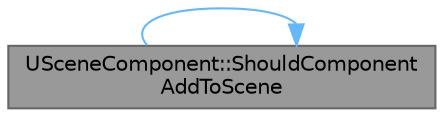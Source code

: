 digraph "USceneComponent::ShouldComponentAddToScene"
{
 // INTERACTIVE_SVG=YES
 // LATEX_PDF_SIZE
  bgcolor="transparent";
  edge [fontname=Helvetica,fontsize=10,labelfontname=Helvetica,labelfontsize=10];
  node [fontname=Helvetica,fontsize=10,shape=box,height=0.2,width=0.4];
  rankdir="LR";
  Node1 [id="Node000001",label="USceneComponent::ShouldComponent\lAddToScene",height=0.2,width=0.4,color="gray40", fillcolor="grey60", style="filled", fontcolor="black",tooltip="Looking at various values of the component, determines if this component should be added to the scene..."];
  Node1 -> Node1 [id="edge1_Node000001_Node000001",color="steelblue1",style="solid",tooltip=" "];
}
